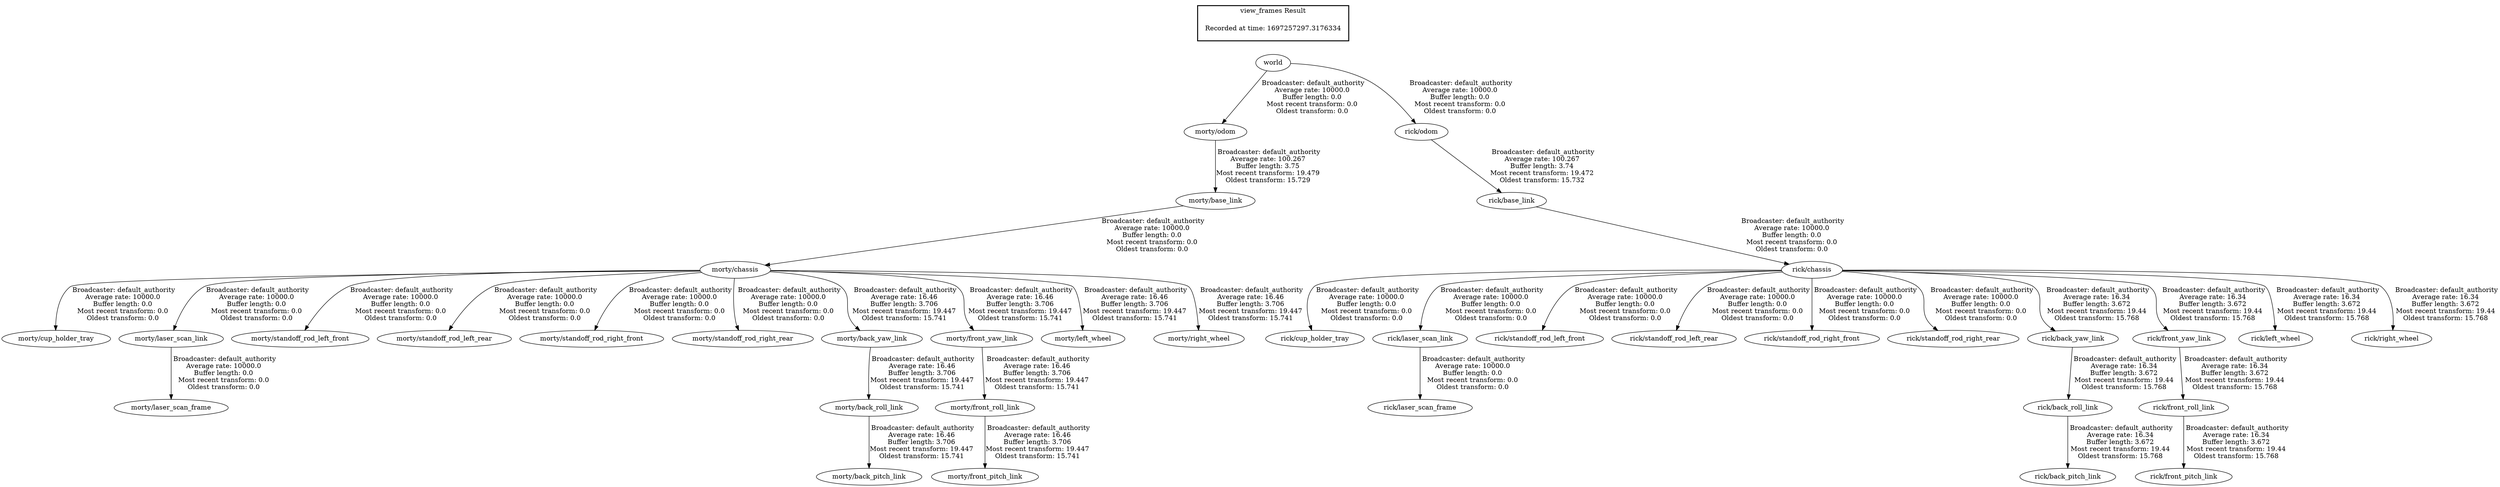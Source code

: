 digraph G {
"morty/odom" -> "morty/base_link"[label=" Broadcaster: default_authority\nAverage rate: 100.267\nBuffer length: 3.75\nMost recent transform: 19.479\nOldest transform: 15.729\n"];
"world" -> "morty/odom"[label=" Broadcaster: default_authority\nAverage rate: 10000.0\nBuffer length: 0.0\nMost recent transform: 0.0\nOldest transform: 0.0\n"];
"world" -> "rick/odom"[label=" Broadcaster: default_authority\nAverage rate: 10000.0\nBuffer length: 0.0\nMost recent transform: 0.0\nOldest transform: 0.0\n"];
"rick/odom" -> "rick/base_link"[label=" Broadcaster: default_authority\nAverage rate: 100.267\nBuffer length: 3.74\nMost recent transform: 19.472\nOldest transform: 15.732\n"];
"morty/base_link" -> "morty/chassis"[label=" Broadcaster: default_authority\nAverage rate: 10000.0\nBuffer length: 0.0\nMost recent transform: 0.0\nOldest transform: 0.0\n"];
"morty/chassis" -> "morty/cup_holder_tray"[label=" Broadcaster: default_authority\nAverage rate: 10000.0\nBuffer length: 0.0\nMost recent transform: 0.0\nOldest transform: 0.0\n"];
"morty/laser_scan_link" -> "morty/laser_scan_frame"[label=" Broadcaster: default_authority\nAverage rate: 10000.0\nBuffer length: 0.0\nMost recent transform: 0.0\nOldest transform: 0.0\n"];
"morty/chassis" -> "morty/laser_scan_link"[label=" Broadcaster: default_authority\nAverage rate: 10000.0\nBuffer length: 0.0\nMost recent transform: 0.0\nOldest transform: 0.0\n"];
"morty/chassis" -> "morty/standoff_rod_left_front"[label=" Broadcaster: default_authority\nAverage rate: 10000.0\nBuffer length: 0.0\nMost recent transform: 0.0\nOldest transform: 0.0\n"];
"morty/chassis" -> "morty/standoff_rod_left_rear"[label=" Broadcaster: default_authority\nAverage rate: 10000.0\nBuffer length: 0.0\nMost recent transform: 0.0\nOldest transform: 0.0\n"];
"morty/chassis" -> "morty/standoff_rod_right_front"[label=" Broadcaster: default_authority\nAverage rate: 10000.0\nBuffer length: 0.0\nMost recent transform: 0.0\nOldest transform: 0.0\n"];
"morty/chassis" -> "morty/standoff_rod_right_rear"[label=" Broadcaster: default_authority\nAverage rate: 10000.0\nBuffer length: 0.0\nMost recent transform: 0.0\nOldest transform: 0.0\n"];
"morty/back_roll_link" -> "morty/back_pitch_link"[label=" Broadcaster: default_authority\nAverage rate: 16.46\nBuffer length: 3.706\nMost recent transform: 19.447\nOldest transform: 15.741\n"];
"morty/back_yaw_link" -> "morty/back_roll_link"[label=" Broadcaster: default_authority\nAverage rate: 16.46\nBuffer length: 3.706\nMost recent transform: 19.447\nOldest transform: 15.741\n"];
"morty/chassis" -> "morty/back_yaw_link"[label=" Broadcaster: default_authority\nAverage rate: 16.46\nBuffer length: 3.706\nMost recent transform: 19.447\nOldest transform: 15.741\n"];
"morty/front_roll_link" -> "morty/front_pitch_link"[label=" Broadcaster: default_authority\nAverage rate: 16.46\nBuffer length: 3.706\nMost recent transform: 19.447\nOldest transform: 15.741\n"];
"morty/front_yaw_link" -> "morty/front_roll_link"[label=" Broadcaster: default_authority\nAverage rate: 16.46\nBuffer length: 3.706\nMost recent transform: 19.447\nOldest transform: 15.741\n"];
"morty/chassis" -> "morty/front_yaw_link"[label=" Broadcaster: default_authority\nAverage rate: 16.46\nBuffer length: 3.706\nMost recent transform: 19.447\nOldest transform: 15.741\n"];
"morty/chassis" -> "morty/left_wheel"[label=" Broadcaster: default_authority\nAverage rate: 16.46\nBuffer length: 3.706\nMost recent transform: 19.447\nOldest transform: 15.741\n"];
"morty/chassis" -> "morty/right_wheel"[label=" Broadcaster: default_authority\nAverage rate: 16.46\nBuffer length: 3.706\nMost recent transform: 19.447\nOldest transform: 15.741\n"];
"rick/base_link" -> "rick/chassis"[label=" Broadcaster: default_authority\nAverage rate: 10000.0\nBuffer length: 0.0\nMost recent transform: 0.0\nOldest transform: 0.0\n"];
"rick/chassis" -> "rick/cup_holder_tray"[label=" Broadcaster: default_authority\nAverage rate: 10000.0\nBuffer length: 0.0\nMost recent transform: 0.0\nOldest transform: 0.0\n"];
"rick/laser_scan_link" -> "rick/laser_scan_frame"[label=" Broadcaster: default_authority\nAverage rate: 10000.0\nBuffer length: 0.0\nMost recent transform: 0.0\nOldest transform: 0.0\n"];
"rick/chassis" -> "rick/laser_scan_link"[label=" Broadcaster: default_authority\nAverage rate: 10000.0\nBuffer length: 0.0\nMost recent transform: 0.0\nOldest transform: 0.0\n"];
"rick/chassis" -> "rick/standoff_rod_left_front"[label=" Broadcaster: default_authority\nAverage rate: 10000.0\nBuffer length: 0.0\nMost recent transform: 0.0\nOldest transform: 0.0\n"];
"rick/chassis" -> "rick/standoff_rod_left_rear"[label=" Broadcaster: default_authority\nAverage rate: 10000.0\nBuffer length: 0.0\nMost recent transform: 0.0\nOldest transform: 0.0\n"];
"rick/chassis" -> "rick/standoff_rod_right_front"[label=" Broadcaster: default_authority\nAverage rate: 10000.0\nBuffer length: 0.0\nMost recent transform: 0.0\nOldest transform: 0.0\n"];
"rick/chassis" -> "rick/standoff_rod_right_rear"[label=" Broadcaster: default_authority\nAverage rate: 10000.0\nBuffer length: 0.0\nMost recent transform: 0.0\nOldest transform: 0.0\n"];
"rick/back_roll_link" -> "rick/back_pitch_link"[label=" Broadcaster: default_authority\nAverage rate: 16.34\nBuffer length: 3.672\nMost recent transform: 19.44\nOldest transform: 15.768\n"];
"rick/back_yaw_link" -> "rick/back_roll_link"[label=" Broadcaster: default_authority\nAverage rate: 16.34\nBuffer length: 3.672\nMost recent transform: 19.44\nOldest transform: 15.768\n"];
"rick/chassis" -> "rick/back_yaw_link"[label=" Broadcaster: default_authority\nAverage rate: 16.34\nBuffer length: 3.672\nMost recent transform: 19.44\nOldest transform: 15.768\n"];
"rick/front_roll_link" -> "rick/front_pitch_link"[label=" Broadcaster: default_authority\nAverage rate: 16.34\nBuffer length: 3.672\nMost recent transform: 19.44\nOldest transform: 15.768\n"];
"rick/front_yaw_link" -> "rick/front_roll_link"[label=" Broadcaster: default_authority\nAverage rate: 16.34\nBuffer length: 3.672\nMost recent transform: 19.44\nOldest transform: 15.768\n"];
"rick/chassis" -> "rick/front_yaw_link"[label=" Broadcaster: default_authority\nAverage rate: 16.34\nBuffer length: 3.672\nMost recent transform: 19.44\nOldest transform: 15.768\n"];
"rick/chassis" -> "rick/left_wheel"[label=" Broadcaster: default_authority\nAverage rate: 16.34\nBuffer length: 3.672\nMost recent transform: 19.44\nOldest transform: 15.768\n"];
"rick/chassis" -> "rick/right_wheel"[label=" Broadcaster: default_authority\nAverage rate: 16.34\nBuffer length: 3.672\nMost recent transform: 19.44\nOldest transform: 15.768\n"];
edge [style=invis];
 subgraph cluster_legend { style=bold; color=black; label ="view_frames Result";
"Recorded at time: 1697257297.3176334"[ shape=plaintext ] ;
}->"world";
}